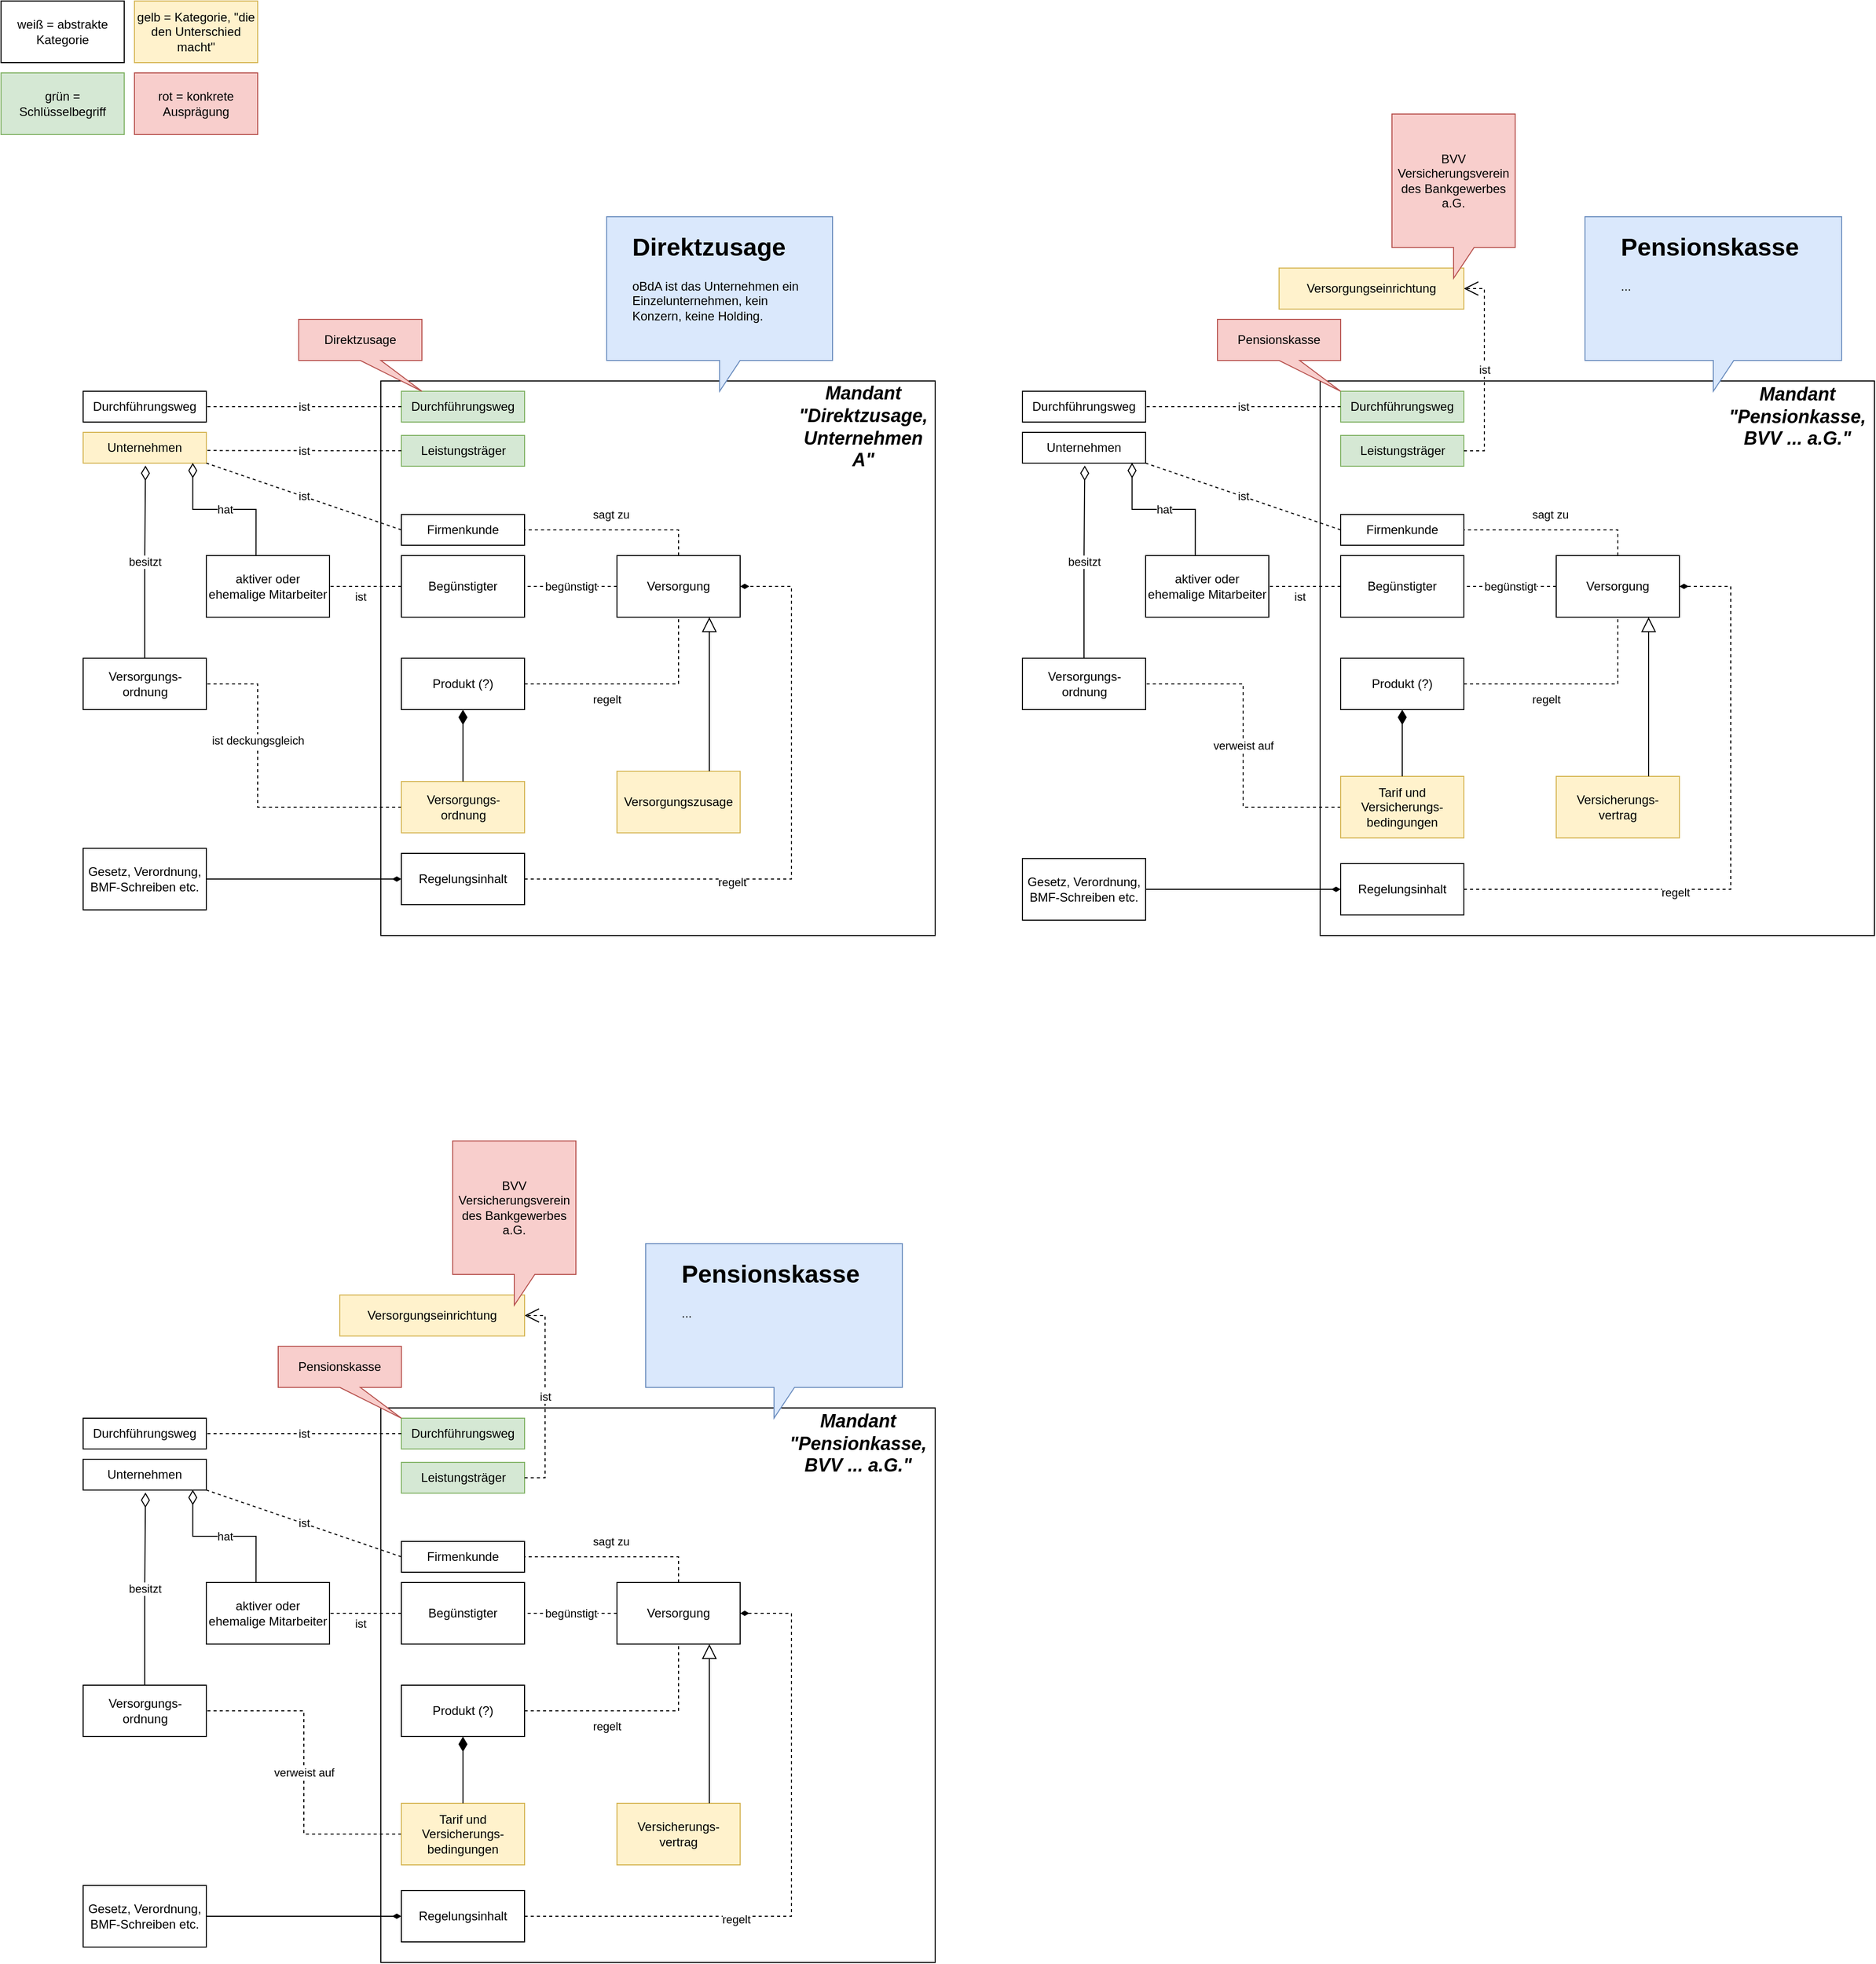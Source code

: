 <mxfile version="20.8.20" type="github">
  <diagram id="C-uBXY8Ged-GaZulML1R" name="Seite-1">
    <mxGraphModel dx="2074" dy="1116" grid="1" gridSize="10" guides="1" tooltips="1" connect="1" arrows="1" fold="1" page="1" pageScale="1" pageWidth="1920" pageHeight="1200" math="0" shadow="0">
      <root>
        <mxCell id="0" />
        <mxCell id="1" parent="0" />
        <mxCell id="RzIyw1bG6GVlp3xsneUb-1" value="" style="whiteSpace=wrap;html=1;aspect=fixed;" parent="1" vertex="1">
          <mxGeometry x="400" y="390" width="540" height="540" as="geometry" />
        </mxCell>
        <mxCell id="RzIyw1bG6GVlp3xsneUb-3" value="&lt;div&gt;Unternehmen&lt;/div&gt;" style="rounded=0;whiteSpace=wrap;html=1;fillColor=#fff2cc;strokeColor=#d6b656;" parent="1" vertex="1">
          <mxGeometry x="110" y="440" width="120" height="30" as="geometry" />
        </mxCell>
        <mxCell id="RzIyw1bG6GVlp3xsneUb-6" value="Durchführungsweg" style="rounded=0;whiteSpace=wrap;html=1;" parent="1" vertex="1">
          <mxGeometry x="110" y="400" width="120" height="30" as="geometry" />
        </mxCell>
        <mxCell id="RzIyw1bG6GVlp3xsneUb-7" value="Leistungsträger" style="html=1;fillColor=#d5e8d4;strokeColor=#82b366;" parent="1" vertex="1">
          <mxGeometry x="420" y="443" width="120" height="30" as="geometry" />
        </mxCell>
        <mxCell id="RzIyw1bG6GVlp3xsneUb-9" value="Durchführungsweg" style="rounded=0;whiteSpace=wrap;html=1;fillColor=#d5e8d4;strokeColor=#82b366;" parent="1" vertex="1">
          <mxGeometry x="420" y="400" width="120" height="30" as="geometry" />
        </mxCell>
        <mxCell id="RzIyw1bG6GVlp3xsneUb-11" value="ist" style="endArrow=none;endSize=12;dashed=1;html=1;rounded=0;entryX=0.992;entryY=0.589;entryDx=0;entryDy=0;entryPerimeter=0;startSize=12;endFill=0;" parent="1" source="RzIyw1bG6GVlp3xsneUb-7" target="RzIyw1bG6GVlp3xsneUb-3" edge="1">
          <mxGeometry width="160" relative="1" as="geometry">
            <mxPoint x="410" y="600" as="sourcePoint" />
            <mxPoint x="570" y="600" as="targetPoint" />
          </mxGeometry>
        </mxCell>
        <mxCell id="RzIyw1bG6GVlp3xsneUb-12" value="ist" style="endArrow=none;endSize=12;dashed=1;html=1;rounded=0;entryX=1;entryY=0.5;entryDx=0;entryDy=0;exitX=0;exitY=0.5;exitDx=0;exitDy=0;endFill=0;" parent="1" source="RzIyw1bG6GVlp3xsneUb-9" target="RzIyw1bG6GVlp3xsneUb-6" edge="1">
          <mxGeometry width="160" relative="1" as="geometry">
            <mxPoint x="410" y="600" as="sourcePoint" />
            <mxPoint x="570" y="600" as="targetPoint" />
          </mxGeometry>
        </mxCell>
        <mxCell id="RzIyw1bG6GVlp3xsneUb-13" value="&lt;div&gt;Versorgungs-&lt;/div&gt;&lt;div&gt;ordnung&lt;/div&gt;" style="html=1;" parent="1" vertex="1">
          <mxGeometry x="110" y="660" width="120" height="50" as="geometry" />
        </mxCell>
        <mxCell id="RzIyw1bG6GVlp3xsneUb-17" value="besitzt" style="endArrow=diamondThin;html=1;endSize=12;startArrow=none;startSize=12;startFill=0;edgeStyle=orthogonalEdgeStyle;rounded=0;exitX=0.5;exitY=0;exitDx=0;exitDy=0;entryX=0.506;entryY=1.078;entryDx=0;entryDy=0;entryPerimeter=0;endFill=0;" parent="1" source="RzIyw1bG6GVlp3xsneUb-13" target="RzIyw1bG6GVlp3xsneUb-3" edge="1">
          <mxGeometry relative="1" as="geometry">
            <mxPoint x="200" y="540" as="sourcePoint" />
            <mxPoint x="360" y="540" as="targetPoint" />
          </mxGeometry>
        </mxCell>
        <mxCell id="RzIyw1bG6GVlp3xsneUb-20" value="Produkt (?)" style="rounded=0;whiteSpace=wrap;html=1;" parent="1" vertex="1">
          <mxGeometry x="420" y="660" width="120" height="50" as="geometry" />
        </mxCell>
        <mxCell id="RzIyw1bG6GVlp3xsneUb-21" value="Firmenkunde" style="rounded=0;whiteSpace=wrap;html=1;" parent="1" vertex="1">
          <mxGeometry x="420" y="520" width="120" height="30" as="geometry" />
        </mxCell>
        <mxCell id="RzIyw1bG6GVlp3xsneUb-22" value="Begünstigter" style="rounded=0;whiteSpace=wrap;html=1;" parent="1" vertex="1">
          <mxGeometry x="420" y="560" width="120" height="60" as="geometry" />
        </mxCell>
        <mxCell id="RzIyw1bG6GVlp3xsneUb-23" value="aktiver oder ehemalige Mitarbeiter" style="rounded=0;whiteSpace=wrap;html=1;" parent="1" vertex="1">
          <mxGeometry x="230" y="560" width="120" height="60" as="geometry" />
        </mxCell>
        <mxCell id="RzIyw1bG6GVlp3xsneUb-29" value="ist deckungsgleich" style="endArrow=none;endSize=12;dashed=1;html=1;rounded=0;entryX=1;entryY=0.5;entryDx=0;entryDy=0;exitX=0;exitY=0.5;exitDx=0;exitDy=0;edgeStyle=orthogonalEdgeStyle;endFill=0;" parent="1" source="DSj7y4Nlpi_zsEJx6jQW-32" edge="1">
          <mxGeometry x="0.323" width="160" relative="1" as="geometry">
            <mxPoint x="420" y="685" as="sourcePoint" />
            <mxPoint x="230" y="685" as="targetPoint" />
            <Array as="points">
              <mxPoint x="280" y="805" />
              <mxPoint x="280" y="685" />
            </Array>
            <mxPoint as="offset" />
          </mxGeometry>
        </mxCell>
        <mxCell id="RzIyw1bG6GVlp3xsneUb-31" value="hat" style="endArrow=diamondThin;html=1;endSize=12;startArrow=none;startSize=14;startFill=0;edgeStyle=orthogonalEdgeStyle;rounded=0;exitX=0.403;exitY=0.003;exitDx=0;exitDy=0;exitPerimeter=0;entryX=0.89;entryY=0.993;entryDx=0;entryDy=0;entryPerimeter=0;endFill=0;" parent="1" source="RzIyw1bG6GVlp3xsneUb-23" target="RzIyw1bG6GVlp3xsneUb-3" edge="1">
          <mxGeometry relative="1" as="geometry">
            <mxPoint x="460" y="520" as="sourcePoint" />
            <mxPoint x="620" y="520" as="targetPoint" />
          </mxGeometry>
        </mxCell>
        <mxCell id="RzIyw1bG6GVlp3xsneUb-34" value="ist" style="endArrow=none;endSize=12;dashed=1;html=1;rounded=0;entryX=1;entryY=0.5;entryDx=0;entryDy=0;exitX=0;exitY=0.5;exitDx=0;exitDy=0;endFill=0;" parent="1" source="RzIyw1bG6GVlp3xsneUb-22" target="RzIyw1bG6GVlp3xsneUb-23" edge="1">
          <mxGeometry x="0.143" y="10" width="160" relative="1" as="geometry">
            <mxPoint x="460" y="520" as="sourcePoint" />
            <mxPoint x="620" y="520" as="targetPoint" />
            <mxPoint as="offset" />
          </mxGeometry>
        </mxCell>
        <mxCell id="RzIyw1bG6GVlp3xsneUb-35" value="&lt;div&gt;Versorgung&lt;/div&gt;" style="rounded=0;whiteSpace=wrap;html=1;" parent="1" vertex="1">
          <mxGeometry x="630" y="560" width="120" height="60" as="geometry" />
        </mxCell>
        <mxCell id="RzIyw1bG6GVlp3xsneUb-36" value="sagt zu" style="endArrow=none;endSize=12;dashed=1;html=1;rounded=0;exitX=0.5;exitY=0;exitDx=0;exitDy=0;entryX=1;entryY=0.5;entryDx=0;entryDy=0;endFill=0;" parent="1" source="RzIyw1bG6GVlp3xsneUb-35" target="RzIyw1bG6GVlp3xsneUb-21" edge="1">
          <mxGeometry x="0.04" y="-15" width="160" relative="1" as="geometry">
            <mxPoint x="500" y="510" as="sourcePoint" />
            <mxPoint x="660" y="510" as="targetPoint" />
            <Array as="points">
              <mxPoint x="690" y="535" />
            </Array>
            <mxPoint as="offset" />
          </mxGeometry>
        </mxCell>
        <mxCell id="RzIyw1bG6GVlp3xsneUb-37" value="begünstigt" style="endArrow=none;endSize=12;dashed=1;html=1;rounded=0;entryX=1;entryY=0.5;entryDx=0;entryDy=0;endFill=0;" parent="1" source="RzIyw1bG6GVlp3xsneUb-35" target="RzIyw1bG6GVlp3xsneUb-22" edge="1">
          <mxGeometry width="160" relative="1" as="geometry">
            <mxPoint x="460" y="520" as="sourcePoint" />
            <mxPoint x="620" y="520" as="targetPoint" />
          </mxGeometry>
        </mxCell>
        <mxCell id="RzIyw1bG6GVlp3xsneUb-38" value="ist" style="endArrow=none;endSize=12;dashed=1;html=1;rounded=0;exitX=0;exitY=0.5;exitDx=0;exitDy=0;entryX=1;entryY=1;entryDx=0;entryDy=0;endFill=0;" parent="1" source="RzIyw1bG6GVlp3xsneUb-21" target="RzIyw1bG6GVlp3xsneUb-3" edge="1">
          <mxGeometry width="160" relative="1" as="geometry">
            <mxPoint x="460" y="540" as="sourcePoint" />
            <mxPoint x="620" y="540" as="targetPoint" />
          </mxGeometry>
        </mxCell>
        <mxCell id="RzIyw1bG6GVlp3xsneUb-39" value="regelt" style="endArrow=none;endSize=12;dashed=1;html=1;rounded=0;exitX=1;exitY=0.5;exitDx=0;exitDy=0;entryX=0.5;entryY=1;entryDx=0;entryDy=0;endFill=0;" parent="1" source="RzIyw1bG6GVlp3xsneUb-20" target="RzIyw1bG6GVlp3xsneUb-35" edge="1">
          <mxGeometry x="-0.256" y="-15" width="160" relative="1" as="geometry">
            <mxPoint x="570" y="680" as="sourcePoint" />
            <mxPoint x="730" y="680" as="targetPoint" />
            <Array as="points">
              <mxPoint x="690" y="685" />
            </Array>
            <mxPoint as="offset" />
          </mxGeometry>
        </mxCell>
        <mxCell id="DSj7y4Nlpi_zsEJx6jQW-2" value="" style="whiteSpace=wrap;html=1;aspect=fixed;" parent="1" vertex="1">
          <mxGeometry x="1315" y="390" width="540" height="540" as="geometry" />
        </mxCell>
        <mxCell id="DSj7y4Nlpi_zsEJx6jQW-3" value="&lt;div&gt;Unternehmen&lt;/div&gt;" style="rounded=0;whiteSpace=wrap;html=1;" parent="1" vertex="1">
          <mxGeometry x="1025" y="440" width="120" height="30" as="geometry" />
        </mxCell>
        <mxCell id="DSj7y4Nlpi_zsEJx6jQW-4" value="Durchführungsweg" style="rounded=0;whiteSpace=wrap;html=1;" parent="1" vertex="1">
          <mxGeometry x="1025" y="400" width="120" height="30" as="geometry" />
        </mxCell>
        <mxCell id="DSj7y4Nlpi_zsEJx6jQW-5" value="Leistungsträger" style="html=1;fillColor=#d5e8d4;strokeColor=#82b366;" parent="1" vertex="1">
          <mxGeometry x="1335" y="443" width="120" height="30" as="geometry" />
        </mxCell>
        <mxCell id="DSj7y4Nlpi_zsEJx6jQW-6" value="Durchführungsweg" style="rounded=0;whiteSpace=wrap;html=1;fillColor=#d5e8d4;strokeColor=#82b366;" parent="1" vertex="1">
          <mxGeometry x="1335" y="400" width="120" height="30" as="geometry" />
        </mxCell>
        <mxCell id="DSj7y4Nlpi_zsEJx6jQW-7" value="ist" style="endArrow=open;endSize=12;dashed=1;html=1;rounded=0;entryX=1;entryY=0.5;entryDx=0;entryDy=0;exitX=1;exitY=0.5;exitDx=0;exitDy=0;edgeStyle=orthogonalEdgeStyle;" parent="1" source="DSj7y4Nlpi_zsEJx6jQW-5" target="DSj7y4Nlpi_zsEJx6jQW-27" edge="1">
          <mxGeometry width="160" relative="1" as="geometry">
            <mxPoint x="1325" y="600" as="sourcePoint" />
            <mxPoint x="1485" y="600" as="targetPoint" />
            <Array as="points">
              <mxPoint x="1475" y="458" />
              <mxPoint x="1475" y="300" />
            </Array>
          </mxGeometry>
        </mxCell>
        <mxCell id="DSj7y4Nlpi_zsEJx6jQW-8" value="ist" style="endArrow=none;endSize=12;dashed=1;html=1;rounded=0;entryX=1;entryY=0.5;entryDx=0;entryDy=0;exitX=0;exitY=0.5;exitDx=0;exitDy=0;endFill=0;" parent="1" source="DSj7y4Nlpi_zsEJx6jQW-6" target="DSj7y4Nlpi_zsEJx6jQW-4" edge="1">
          <mxGeometry width="160" relative="1" as="geometry">
            <mxPoint x="1325" y="600" as="sourcePoint" />
            <mxPoint x="1485" y="600" as="targetPoint" />
          </mxGeometry>
        </mxCell>
        <mxCell id="DSj7y4Nlpi_zsEJx6jQW-9" value="&lt;div&gt;Versorgungs-&lt;/div&gt;&lt;div&gt;ordnung&lt;/div&gt;" style="html=1;" parent="1" vertex="1">
          <mxGeometry x="1025" y="660" width="120" height="50" as="geometry" />
        </mxCell>
        <mxCell id="DSj7y4Nlpi_zsEJx6jQW-10" value="besitzt" style="endArrow=diamondThin;html=1;endSize=12;startArrow=none;startSize=12;startFill=0;edgeStyle=orthogonalEdgeStyle;rounded=0;exitX=0.5;exitY=0;exitDx=0;exitDy=0;entryX=0.506;entryY=1.078;entryDx=0;entryDy=0;entryPerimeter=0;endFill=0;" parent="1" source="DSj7y4Nlpi_zsEJx6jQW-9" target="DSj7y4Nlpi_zsEJx6jQW-3" edge="1">
          <mxGeometry relative="1" as="geometry">
            <mxPoint x="1115" y="540" as="sourcePoint" />
            <mxPoint x="1275" y="540" as="targetPoint" />
          </mxGeometry>
        </mxCell>
        <mxCell id="DSj7y4Nlpi_zsEJx6jQW-13" value="Produkt (?)" style="rounded=0;whiteSpace=wrap;html=1;" parent="1" vertex="1">
          <mxGeometry x="1335" y="660" width="120" height="50" as="geometry" />
        </mxCell>
        <mxCell id="DSj7y4Nlpi_zsEJx6jQW-14" value="Firmenkunde" style="rounded=0;whiteSpace=wrap;html=1;" parent="1" vertex="1">
          <mxGeometry x="1335" y="520" width="120" height="30" as="geometry" />
        </mxCell>
        <mxCell id="DSj7y4Nlpi_zsEJx6jQW-15" value="Begünstigter" style="rounded=0;whiteSpace=wrap;html=1;" parent="1" vertex="1">
          <mxGeometry x="1335" y="560" width="120" height="60" as="geometry" />
        </mxCell>
        <mxCell id="DSj7y4Nlpi_zsEJx6jQW-16" value="aktiver oder ehemalige Mitarbeiter" style="rounded=0;whiteSpace=wrap;html=1;" parent="1" vertex="1">
          <mxGeometry x="1145" y="560" width="120" height="60" as="geometry" />
        </mxCell>
        <mxCell id="DSj7y4Nlpi_zsEJx6jQW-17" value="verweist auf" style="endArrow=none;endSize=12;dashed=1;html=1;rounded=0;entryX=1;entryY=0.5;entryDx=0;entryDy=0;exitX=0;exitY=0.5;exitDx=0;exitDy=0;edgeStyle=orthogonalEdgeStyle;endFill=0;startArrow=none;startFill=0;" parent="1" source="DSj7y4Nlpi_zsEJx6jQW-31" target="DSj7y4Nlpi_zsEJx6jQW-9" edge="1">
          <mxGeometry width="160" relative="1" as="geometry">
            <mxPoint x="1375" y="520" as="sourcePoint" />
            <mxPoint x="1535" y="520" as="targetPoint" />
          </mxGeometry>
        </mxCell>
        <mxCell id="DSj7y4Nlpi_zsEJx6jQW-18" value="hat" style="endArrow=diamondThin;html=1;endSize=12;startArrow=none;startSize=12;startFill=0;edgeStyle=orthogonalEdgeStyle;rounded=0;exitX=0.403;exitY=0.003;exitDx=0;exitDy=0;exitPerimeter=0;entryX=0.89;entryY=0.993;entryDx=0;entryDy=0;entryPerimeter=0;endFill=0;" parent="1" source="DSj7y4Nlpi_zsEJx6jQW-16" target="DSj7y4Nlpi_zsEJx6jQW-3" edge="1">
          <mxGeometry relative="1" as="geometry">
            <mxPoint x="1375" y="520" as="sourcePoint" />
            <mxPoint x="1535" y="520" as="targetPoint" />
          </mxGeometry>
        </mxCell>
        <mxCell id="DSj7y4Nlpi_zsEJx6jQW-21" value="ist" style="endArrow=none;endSize=12;dashed=1;html=1;rounded=0;entryX=1;entryY=0.5;entryDx=0;entryDy=0;exitX=0;exitY=0.5;exitDx=0;exitDy=0;startArrow=none;startFill=0;endFill=0;" parent="1" source="DSj7y4Nlpi_zsEJx6jQW-15" target="DSj7y4Nlpi_zsEJx6jQW-16" edge="1">
          <mxGeometry x="0.143" y="10" width="160" relative="1" as="geometry">
            <mxPoint x="1375" y="520" as="sourcePoint" />
            <mxPoint x="1535" y="520" as="targetPoint" />
            <mxPoint as="offset" />
          </mxGeometry>
        </mxCell>
        <mxCell id="DSj7y4Nlpi_zsEJx6jQW-22" value="&lt;div&gt;Versorgung&lt;/div&gt;" style="rounded=0;whiteSpace=wrap;html=1;" parent="1" vertex="1">
          <mxGeometry x="1545" y="560" width="120" height="60" as="geometry" />
        </mxCell>
        <mxCell id="DSj7y4Nlpi_zsEJx6jQW-23" value="sagt zu" style="endArrow=none;endSize=12;dashed=1;html=1;rounded=0;exitX=0.5;exitY=0;exitDx=0;exitDy=0;entryX=1;entryY=0.5;entryDx=0;entryDy=0;endFill=0;" parent="1" source="DSj7y4Nlpi_zsEJx6jQW-22" target="DSj7y4Nlpi_zsEJx6jQW-14" edge="1">
          <mxGeometry x="0.04" y="-15" width="160" relative="1" as="geometry">
            <mxPoint x="1415" y="510" as="sourcePoint" />
            <mxPoint x="1575" y="510" as="targetPoint" />
            <Array as="points">
              <mxPoint x="1605" y="535" />
            </Array>
            <mxPoint as="offset" />
          </mxGeometry>
        </mxCell>
        <mxCell id="DSj7y4Nlpi_zsEJx6jQW-24" value="begünstigt" style="endArrow=none;endSize=12;dashed=1;html=1;rounded=0;entryX=1;entryY=0.5;entryDx=0;entryDy=0;endFill=0;" parent="1" source="DSj7y4Nlpi_zsEJx6jQW-22" target="DSj7y4Nlpi_zsEJx6jQW-15" edge="1">
          <mxGeometry width="160" relative="1" as="geometry">
            <mxPoint x="1375" y="520" as="sourcePoint" />
            <mxPoint x="1535" y="520" as="targetPoint" />
          </mxGeometry>
        </mxCell>
        <mxCell id="DSj7y4Nlpi_zsEJx6jQW-25" value="ist" style="endArrow=none;endSize=12;dashed=1;html=1;rounded=0;exitX=0;exitY=0.5;exitDx=0;exitDy=0;entryX=1;entryY=1;entryDx=0;entryDy=0;endFill=0;" parent="1" source="DSj7y4Nlpi_zsEJx6jQW-14" target="DSj7y4Nlpi_zsEJx6jQW-3" edge="1">
          <mxGeometry width="160" relative="1" as="geometry">
            <mxPoint x="1375" y="540" as="sourcePoint" />
            <mxPoint x="1535" y="540" as="targetPoint" />
          </mxGeometry>
        </mxCell>
        <mxCell id="DSj7y4Nlpi_zsEJx6jQW-26" value="regelt" style="endArrow=none;endSize=12;dashed=1;html=1;rounded=0;exitX=1;exitY=0.5;exitDx=0;exitDy=0;entryX=0.5;entryY=1;entryDx=0;entryDy=0;endFill=0;" parent="1" source="DSj7y4Nlpi_zsEJx6jQW-13" target="DSj7y4Nlpi_zsEJx6jQW-22" edge="1">
          <mxGeometry x="-0.256" y="-15" width="160" relative="1" as="geometry">
            <mxPoint x="1485" y="680" as="sourcePoint" />
            <mxPoint x="1645" y="680" as="targetPoint" />
            <Array as="points">
              <mxPoint x="1605" y="685" />
            </Array>
            <mxPoint as="offset" />
          </mxGeometry>
        </mxCell>
        <mxCell id="DSj7y4Nlpi_zsEJx6jQW-27" value="Versorgungseinrichtung" style="rounded=0;whiteSpace=wrap;html=1;fillColor=#fff2cc;strokeColor=#d6b656;" parent="1" vertex="1">
          <mxGeometry x="1275" y="280" width="180" height="40" as="geometry" />
        </mxCell>
        <mxCell id="DSj7y4Nlpi_zsEJx6jQW-28" value="" style="shape=callout;whiteSpace=wrap;html=1;perimeter=calloutPerimeter;fillColor=#dae8fc;strokeColor=#6c8ebf;" parent="1" vertex="1">
          <mxGeometry x="620" y="230" width="220" height="170" as="geometry" />
        </mxCell>
        <mxCell id="RzIyw1bG6GVlp3xsneUb-26" value="&lt;h1&gt;Direktzusage&lt;br&gt;&lt;/h1&gt;&lt;p&gt;oBdA ist das Unternehmen ein Einzelunternehmen, kein Konzern, keine Holding.&lt;br&gt;&lt;/p&gt;" style="text;html=1;strokeColor=none;fillColor=none;spacing=5;spacingTop=-20;whiteSpace=wrap;overflow=hidden;rounded=0;" parent="1" vertex="1">
          <mxGeometry x="640" y="240" width="190" height="120" as="geometry" />
        </mxCell>
        <mxCell id="DSj7y4Nlpi_zsEJx6jQW-29" value="" style="shape=callout;whiteSpace=wrap;html=1;perimeter=calloutPerimeter;fillColor=#dae8fc;strokeColor=#6c8ebf;" parent="1" vertex="1">
          <mxGeometry x="1573" y="230" width="250" height="170" as="geometry" />
        </mxCell>
        <mxCell id="DSj7y4Nlpi_zsEJx6jQW-30" value="&lt;h1&gt;Pensionskasse&lt;br&gt;&lt;/h1&gt;&lt;p&gt;...&lt;br&gt;&lt;/p&gt;" style="text;html=1;strokeColor=none;fillColor=none;spacing=5;spacingTop=-20;whiteSpace=wrap;overflow=hidden;rounded=0;" parent="1" vertex="1">
          <mxGeometry x="1603" y="240" width="190" height="120" as="geometry" />
        </mxCell>
        <mxCell id="DSj7y4Nlpi_zsEJx6jQW-31" value="Tarif und Versicherungs-bedingungen" style="rounded=0;whiteSpace=wrap;html=1;fillColor=#fff2cc;strokeColor=#d6b656;" parent="1" vertex="1">
          <mxGeometry x="1335" y="775" width="120" height="60" as="geometry" />
        </mxCell>
        <mxCell id="DSj7y4Nlpi_zsEJx6jQW-32" value="&lt;div&gt;Versorgungs-&lt;/div&gt;&lt;div&gt;ordnung&lt;/div&gt;" style="html=1;fillColor=#fff2cc;strokeColor=#d6b656;" parent="1" vertex="1">
          <mxGeometry x="420" y="780" width="120" height="50" as="geometry" />
        </mxCell>
        <mxCell id="DSj7y4Nlpi_zsEJx6jQW-33" value="" style="endArrow=none;endFill=0;endSize=12;html=1;rounded=0;entryX=0.5;entryY=0;entryDx=0;entryDy=0;exitX=0.5;exitY=1;exitDx=0;exitDy=0;startArrow=diamondThin;startFill=1;startSize=12;" parent="1" source="DSj7y4Nlpi_zsEJx6jQW-13" target="DSj7y4Nlpi_zsEJx6jQW-31" edge="1">
          <mxGeometry width="160" relative="1" as="geometry">
            <mxPoint x="1155" y="870" as="sourcePoint" />
            <mxPoint x="1065" y="630" as="targetPoint" />
          </mxGeometry>
        </mxCell>
        <mxCell id="DSj7y4Nlpi_zsEJx6jQW-34" value="" style="endArrow=none;endFill=0;endSize=12;html=1;rounded=0;exitX=0.5;exitY=1;exitDx=0;exitDy=0;entryX=0.5;entryY=0;entryDx=0;entryDy=0;startArrow=diamondThin;startFill=1;strokeWidth=1;targetPerimeterSpacing=0;startSize=12;" parent="1" source="RzIyw1bG6GVlp3xsneUb-20" target="DSj7y4Nlpi_zsEJx6jQW-32" edge="1">
          <mxGeometry width="160" relative="1" as="geometry">
            <mxPoint x="720" y="970" as="sourcePoint" />
            <mxPoint x="940" y="630" as="targetPoint" />
            <Array as="points" />
          </mxGeometry>
        </mxCell>
        <mxCell id="DSj7y4Nlpi_zsEJx6jQW-35" value="Versorgungszusage" style="rounded=0;whiteSpace=wrap;html=1;fillColor=#fff2cc;strokeColor=#d6b656;" parent="1" vertex="1">
          <mxGeometry x="630" y="770" width="120" height="60" as="geometry" />
        </mxCell>
        <mxCell id="DSj7y4Nlpi_zsEJx6jQW-37" value="Versicherungs- vertrag" style="rounded=0;whiteSpace=wrap;html=1;fillColor=#fff2cc;strokeColor=#d6b656;" parent="1" vertex="1">
          <mxGeometry x="1545" y="775" width="120" height="60" as="geometry" />
        </mxCell>
        <mxCell id="DSj7y4Nlpi_zsEJx6jQW-39" value="" style="endArrow=block;endSize=12;endFill=0;html=1;rounded=0;exitX=0.75;exitY=0;exitDx=0;exitDy=0;entryX=0.75;entryY=1;entryDx=0;entryDy=0;" parent="1" source="DSj7y4Nlpi_zsEJx6jQW-35" target="RzIyw1bG6GVlp3xsneUb-35" edge="1">
          <mxGeometry width="160" relative="1" as="geometry">
            <mxPoint x="780" y="630" as="sourcePoint" />
            <mxPoint x="940" y="630" as="targetPoint" />
          </mxGeometry>
        </mxCell>
        <mxCell id="DSj7y4Nlpi_zsEJx6jQW-40" value="" style="endArrow=block;endSize=12;endFill=0;html=1;rounded=0;entryX=0.75;entryY=1;entryDx=0;entryDy=0;exitX=0.75;exitY=0;exitDx=0;exitDy=0;" parent="1" source="DSj7y4Nlpi_zsEJx6jQW-37" target="DSj7y4Nlpi_zsEJx6jQW-22" edge="1">
          <mxGeometry width="160" relative="1" as="geometry">
            <mxPoint x="1645" y="790" as="sourcePoint" />
            <mxPoint x="1645" y="640" as="targetPoint" />
          </mxGeometry>
        </mxCell>
        <mxCell id="DSj7y4Nlpi_zsEJx6jQW-42" value="&lt;i&gt;&lt;b&gt;&lt;font style=&quot;font-size: 13px;&quot;&gt;&lt;font style=&quot;font-size: 14px;&quot;&gt;&lt;font style=&quot;font-size: 15px;&quot;&gt;&lt;font style=&quot;font-size: 16px;&quot;&gt;&lt;font style=&quot;font-size: 17px;&quot;&gt;&lt;font style=&quot;font-size: 18px;&quot;&gt;Mandant &quot;Direktzusage, Unternehmen A&quot;&lt;/font&gt;&lt;/font&gt;&lt;/font&gt;&lt;/font&gt;&lt;/font&gt;&lt;/font&gt;&lt;/b&gt;&lt;/i&gt;" style="text;html=1;strokeColor=none;fillColor=none;align=center;verticalAlign=middle;whiteSpace=wrap;rounded=0;" parent="1" vertex="1">
          <mxGeometry x="840" y="420" width="60" height="30" as="geometry" />
        </mxCell>
        <mxCell id="DSj7y4Nlpi_zsEJx6jQW-43" value="&lt;i&gt;&lt;b&gt;&lt;font style=&quot;font-size: 13px;&quot;&gt;&lt;font style=&quot;font-size: 14px;&quot;&gt;&lt;font style=&quot;font-size: 15px;&quot;&gt;&lt;font style=&quot;font-size: 16px;&quot;&gt;&lt;font style=&quot;font-size: 17px;&quot;&gt;&lt;font style=&quot;font-size: 18px;&quot;&gt;Mandant &quot;Pensionkasse, BVV ... a.G.&quot;&lt;/font&gt;&lt;/font&gt;&lt;/font&gt;&lt;/font&gt;&lt;/font&gt;&lt;/font&gt;&lt;/b&gt;&lt;/i&gt;" style="text;html=1;strokeColor=none;fillColor=none;align=center;verticalAlign=middle;whiteSpace=wrap;rounded=0;" parent="1" vertex="1">
          <mxGeometry x="1750" y="410" width="60" height="30" as="geometry" />
        </mxCell>
        <mxCell id="mk7OWnhSMNmAOKg4Scf2-1" value="BVV Versicherungsverein des Bankgewerbes a.G." style="shape=callout;whiteSpace=wrap;html=1;perimeter=calloutPerimeter;fillColor=#f8cecc;strokeColor=#b85450;" vertex="1" parent="1">
          <mxGeometry x="1385" y="130" width="120" height="160" as="geometry" />
        </mxCell>
        <mxCell id="mk7OWnhSMNmAOKg4Scf2-5" style="edgeStyle=orthogonalEdgeStyle;rounded=0;orthogonalLoop=1;jettySize=auto;html=1;startArrow=none;startFill=0;endArrow=diamondThin;endFill=1;dashed=1;" edge="1" parent="1" source="mk7OWnhSMNmAOKg4Scf2-2" target="RzIyw1bG6GVlp3xsneUb-35">
          <mxGeometry relative="1" as="geometry">
            <Array as="points">
              <mxPoint x="800" y="875" />
              <mxPoint x="800" y="590" />
            </Array>
          </mxGeometry>
        </mxCell>
        <mxCell id="mk7OWnhSMNmAOKg4Scf2-6" value="regelt" style="edgeLabel;html=1;align=center;verticalAlign=middle;resizable=0;points=[];" vertex="1" connectable="0" parent="mk7OWnhSMNmAOKg4Scf2-5">
          <mxGeometry x="-0.321" y="-3" relative="1" as="geometry">
            <mxPoint as="offset" />
          </mxGeometry>
        </mxCell>
        <mxCell id="mk7OWnhSMNmAOKg4Scf2-2" value="Regelungsinhalt" style="rounded=0;whiteSpace=wrap;html=1;" vertex="1" parent="1">
          <mxGeometry x="420" y="850" width="120" height="50" as="geometry" />
        </mxCell>
        <mxCell id="mk7OWnhSMNmAOKg4Scf2-3" value="Gesetz, Verordnung, BMF-Schreiben etc." style="rounded=0;whiteSpace=wrap;html=1;" vertex="1" parent="1">
          <mxGeometry x="110" y="845" width="120" height="60" as="geometry" />
        </mxCell>
        <mxCell id="mk7OWnhSMNmAOKg4Scf2-4" value="" style="endArrow=diamondThin;html=1;rounded=0;exitX=1;exitY=0.5;exitDx=0;exitDy=0;entryX=0;entryY=0.5;entryDx=0;entryDy=0;startArrow=none;startFill=0;endFill=1;" edge="1" parent="1" source="mk7OWnhSMNmAOKg4Scf2-3" target="mk7OWnhSMNmAOKg4Scf2-2">
          <mxGeometry width="50" height="50" relative="1" as="geometry">
            <mxPoint x="290" y="980" as="sourcePoint" />
            <mxPoint x="340" y="930" as="targetPoint" />
          </mxGeometry>
        </mxCell>
        <mxCell id="mk7OWnhSMNmAOKg4Scf2-8" value="Pensionskasse" style="shape=callout;whiteSpace=wrap;html=1;perimeter=calloutPerimeter;position2=1;fillColor=#f8cecc;strokeColor=#b85450;" vertex="1" parent="1">
          <mxGeometry x="1215" y="330" width="120" height="70" as="geometry" />
        </mxCell>
        <mxCell id="mk7OWnhSMNmAOKg4Scf2-9" value="Direktzusage" style="shape=callout;whiteSpace=wrap;html=1;perimeter=calloutPerimeter;position2=1;fillColor=#f8cecc;strokeColor=#b85450;" vertex="1" parent="1">
          <mxGeometry x="320" y="330" width="120" height="70" as="geometry" />
        </mxCell>
        <mxCell id="mk7OWnhSMNmAOKg4Scf2-10" value="Gesetz, Verordnung, BMF-Schreiben etc." style="rounded=0;whiteSpace=wrap;html=1;" vertex="1" parent="1">
          <mxGeometry x="1025" y="855" width="120" height="60" as="geometry" />
        </mxCell>
        <mxCell id="mk7OWnhSMNmAOKg4Scf2-11" value="Regelungsinhalt" style="rounded=0;whiteSpace=wrap;html=1;" vertex="1" parent="1">
          <mxGeometry x="1335" y="860" width="120" height="50" as="geometry" />
        </mxCell>
        <mxCell id="mk7OWnhSMNmAOKg4Scf2-12" value="" style="endArrow=diamondThin;html=1;rounded=0;exitX=1;exitY=0.5;exitDx=0;exitDy=0;entryX=0;entryY=0.5;entryDx=0;entryDy=0;startArrow=none;startFill=0;endFill=1;" edge="1" source="mk7OWnhSMNmAOKg4Scf2-10" target="mk7OWnhSMNmAOKg4Scf2-11" parent="1">
          <mxGeometry width="50" height="50" relative="1" as="geometry">
            <mxPoint x="1205" y="990" as="sourcePoint" />
            <mxPoint x="1255" y="940" as="targetPoint" />
          </mxGeometry>
        </mxCell>
        <mxCell id="mk7OWnhSMNmAOKg4Scf2-13" style="edgeStyle=orthogonalEdgeStyle;rounded=0;orthogonalLoop=1;jettySize=auto;html=1;startArrow=none;startFill=0;endArrow=diamondThin;endFill=1;dashed=1;entryX=1;entryY=0.5;entryDx=0;entryDy=0;" edge="1" source="mk7OWnhSMNmAOKg4Scf2-11" parent="1" target="DSj7y4Nlpi_zsEJx6jQW-22">
          <mxGeometry relative="1" as="geometry">
            <mxPoint x="1660" y="600" as="targetPoint" />
            <Array as="points">
              <mxPoint x="1715" y="885" />
              <mxPoint x="1715" y="590" />
            </Array>
          </mxGeometry>
        </mxCell>
        <mxCell id="mk7OWnhSMNmAOKg4Scf2-14" value="regelt" style="edgeLabel;html=1;align=center;verticalAlign=middle;resizable=0;points=[];" vertex="1" connectable="0" parent="mk7OWnhSMNmAOKg4Scf2-13">
          <mxGeometry x="-0.321" y="-3" relative="1" as="geometry">
            <mxPoint as="offset" />
          </mxGeometry>
        </mxCell>
        <mxCell id="mk7OWnhSMNmAOKg4Scf2-15" style="edgeStyle=orthogonalEdgeStyle;rounded=0;orthogonalLoop=1;jettySize=auto;html=1;exitX=0.5;exitY=1;exitDx=0;exitDy=0;dashed=1;startArrow=none;startFill=0;endArrow=diamondThin;endFill=1;" edge="1" parent="1" source="DSj7y4Nlpi_zsEJx6jQW-42" target="DSj7y4Nlpi_zsEJx6jQW-42">
          <mxGeometry relative="1" as="geometry" />
        </mxCell>
        <mxCell id="mk7OWnhSMNmAOKg4Scf2-17" value="weiß = abstrakte Kategorie" style="rounded=0;whiteSpace=wrap;html=1;" vertex="1" parent="1">
          <mxGeometry x="30" y="20" width="120" height="60" as="geometry" />
        </mxCell>
        <mxCell id="mk7OWnhSMNmAOKg4Scf2-18" value="grün = Schlüsselbegriff" style="rounded=0;whiteSpace=wrap;html=1;fillColor=#d5e8d4;strokeColor=#82b366;" vertex="1" parent="1">
          <mxGeometry x="30" y="90" width="120" height="60" as="geometry" />
        </mxCell>
        <mxCell id="mk7OWnhSMNmAOKg4Scf2-19" value="gelb = Kategorie, &quot;die den Unterschied macht&quot;" style="rounded=0;whiteSpace=wrap;html=1;fillColor=#fff2cc;strokeColor=#d6b656;" vertex="1" parent="1">
          <mxGeometry x="160" y="20" width="120" height="60" as="geometry" />
        </mxCell>
        <mxCell id="mk7OWnhSMNmAOKg4Scf2-20" value="rot = konkrete Ausprägung" style="rounded=0;whiteSpace=wrap;html=1;fillColor=#f8cecc;strokeColor=#b85450;" vertex="1" parent="1">
          <mxGeometry x="160" y="90" width="120" height="60" as="geometry" />
        </mxCell>
        <mxCell id="mk7OWnhSMNmAOKg4Scf2-21" value="" style="whiteSpace=wrap;html=1;aspect=fixed;" vertex="1" parent="1">
          <mxGeometry x="400" y="1390" width="540" height="540" as="geometry" />
        </mxCell>
        <mxCell id="mk7OWnhSMNmAOKg4Scf2-22" value="&lt;div&gt;Unternehmen&lt;/div&gt;" style="rounded=0;whiteSpace=wrap;html=1;" vertex="1" parent="1">
          <mxGeometry x="110" y="1440" width="120" height="30" as="geometry" />
        </mxCell>
        <mxCell id="mk7OWnhSMNmAOKg4Scf2-23" value="Durchführungsweg" style="rounded=0;whiteSpace=wrap;html=1;" vertex="1" parent="1">
          <mxGeometry x="110" y="1400" width="120" height="30" as="geometry" />
        </mxCell>
        <mxCell id="mk7OWnhSMNmAOKg4Scf2-24" value="Leistungsträger" style="html=1;fillColor=#d5e8d4;strokeColor=#82b366;" vertex="1" parent="1">
          <mxGeometry x="420" y="1443" width="120" height="30" as="geometry" />
        </mxCell>
        <mxCell id="mk7OWnhSMNmAOKg4Scf2-25" value="Durchführungsweg" style="rounded=0;whiteSpace=wrap;html=1;fillColor=#d5e8d4;strokeColor=#82b366;" vertex="1" parent="1">
          <mxGeometry x="420" y="1400" width="120" height="30" as="geometry" />
        </mxCell>
        <mxCell id="mk7OWnhSMNmAOKg4Scf2-26" value="ist" style="endArrow=open;endSize=12;dashed=1;html=1;rounded=0;entryX=1;entryY=0.5;entryDx=0;entryDy=0;exitX=1;exitY=0.5;exitDx=0;exitDy=0;edgeStyle=orthogonalEdgeStyle;" edge="1" source="mk7OWnhSMNmAOKg4Scf2-24" target="mk7OWnhSMNmAOKg4Scf2-42" parent="1">
          <mxGeometry width="160" relative="1" as="geometry">
            <mxPoint x="410" y="1600" as="sourcePoint" />
            <mxPoint x="570" y="1600" as="targetPoint" />
            <Array as="points">
              <mxPoint x="560" y="1458" />
              <mxPoint x="560" y="1300" />
            </Array>
          </mxGeometry>
        </mxCell>
        <mxCell id="mk7OWnhSMNmAOKg4Scf2-27" value="ist" style="endArrow=none;endSize=12;dashed=1;html=1;rounded=0;entryX=1;entryY=0.5;entryDx=0;entryDy=0;exitX=0;exitY=0.5;exitDx=0;exitDy=0;endFill=0;" edge="1" source="mk7OWnhSMNmAOKg4Scf2-25" target="mk7OWnhSMNmAOKg4Scf2-23" parent="1">
          <mxGeometry width="160" relative="1" as="geometry">
            <mxPoint x="410" y="1600" as="sourcePoint" />
            <mxPoint x="570" y="1600" as="targetPoint" />
          </mxGeometry>
        </mxCell>
        <mxCell id="mk7OWnhSMNmAOKg4Scf2-28" value="&lt;div&gt;Versorgungs-&lt;/div&gt;&lt;div&gt;ordnung&lt;/div&gt;" style="html=1;" vertex="1" parent="1">
          <mxGeometry x="110" y="1660" width="120" height="50" as="geometry" />
        </mxCell>
        <mxCell id="mk7OWnhSMNmAOKg4Scf2-29" value="besitzt" style="endArrow=diamondThin;html=1;endSize=12;startArrow=none;startSize=12;startFill=0;edgeStyle=orthogonalEdgeStyle;rounded=0;exitX=0.5;exitY=0;exitDx=0;exitDy=0;entryX=0.506;entryY=1.078;entryDx=0;entryDy=0;entryPerimeter=0;endFill=0;" edge="1" source="mk7OWnhSMNmAOKg4Scf2-28" target="mk7OWnhSMNmAOKg4Scf2-22" parent="1">
          <mxGeometry relative="1" as="geometry">
            <mxPoint x="200" y="1540" as="sourcePoint" />
            <mxPoint x="360" y="1540" as="targetPoint" />
          </mxGeometry>
        </mxCell>
        <mxCell id="mk7OWnhSMNmAOKg4Scf2-30" value="Produkt (?)" style="rounded=0;whiteSpace=wrap;html=1;" vertex="1" parent="1">
          <mxGeometry x="420" y="1660" width="120" height="50" as="geometry" />
        </mxCell>
        <mxCell id="mk7OWnhSMNmAOKg4Scf2-31" value="Firmenkunde" style="rounded=0;whiteSpace=wrap;html=1;" vertex="1" parent="1">
          <mxGeometry x="420" y="1520" width="120" height="30" as="geometry" />
        </mxCell>
        <mxCell id="mk7OWnhSMNmAOKg4Scf2-32" value="Begünstigter" style="rounded=0;whiteSpace=wrap;html=1;" vertex="1" parent="1">
          <mxGeometry x="420" y="1560" width="120" height="60" as="geometry" />
        </mxCell>
        <mxCell id="mk7OWnhSMNmAOKg4Scf2-33" value="aktiver oder ehemalige Mitarbeiter" style="rounded=0;whiteSpace=wrap;html=1;" vertex="1" parent="1">
          <mxGeometry x="230" y="1560" width="120" height="60" as="geometry" />
        </mxCell>
        <mxCell id="mk7OWnhSMNmAOKg4Scf2-34" value="verweist auf" style="endArrow=none;endSize=12;dashed=1;html=1;rounded=0;entryX=1;entryY=0.5;entryDx=0;entryDy=0;exitX=0;exitY=0.5;exitDx=0;exitDy=0;edgeStyle=orthogonalEdgeStyle;endFill=0;startArrow=none;startFill=0;" edge="1" source="mk7OWnhSMNmAOKg4Scf2-45" target="mk7OWnhSMNmAOKg4Scf2-28" parent="1">
          <mxGeometry width="160" relative="1" as="geometry">
            <mxPoint x="460" y="1520" as="sourcePoint" />
            <mxPoint x="620" y="1520" as="targetPoint" />
          </mxGeometry>
        </mxCell>
        <mxCell id="mk7OWnhSMNmAOKg4Scf2-35" value="hat" style="endArrow=diamondThin;html=1;endSize=12;startArrow=none;startSize=12;startFill=0;edgeStyle=orthogonalEdgeStyle;rounded=0;exitX=0.403;exitY=0.003;exitDx=0;exitDy=0;exitPerimeter=0;entryX=0.89;entryY=0.993;entryDx=0;entryDy=0;entryPerimeter=0;endFill=0;" edge="1" source="mk7OWnhSMNmAOKg4Scf2-33" target="mk7OWnhSMNmAOKg4Scf2-22" parent="1">
          <mxGeometry relative="1" as="geometry">
            <mxPoint x="460" y="1520" as="sourcePoint" />
            <mxPoint x="620" y="1520" as="targetPoint" />
          </mxGeometry>
        </mxCell>
        <mxCell id="mk7OWnhSMNmAOKg4Scf2-36" value="ist" style="endArrow=none;endSize=12;dashed=1;html=1;rounded=0;entryX=1;entryY=0.5;entryDx=0;entryDy=0;exitX=0;exitY=0.5;exitDx=0;exitDy=0;startArrow=none;startFill=0;endFill=0;" edge="1" source="mk7OWnhSMNmAOKg4Scf2-32" target="mk7OWnhSMNmAOKg4Scf2-33" parent="1">
          <mxGeometry x="0.143" y="10" width="160" relative="1" as="geometry">
            <mxPoint x="460" y="1520" as="sourcePoint" />
            <mxPoint x="620" y="1520" as="targetPoint" />
            <mxPoint as="offset" />
          </mxGeometry>
        </mxCell>
        <mxCell id="mk7OWnhSMNmAOKg4Scf2-37" value="&lt;div&gt;Versorgung&lt;/div&gt;" style="rounded=0;whiteSpace=wrap;html=1;" vertex="1" parent="1">
          <mxGeometry x="630" y="1560" width="120" height="60" as="geometry" />
        </mxCell>
        <mxCell id="mk7OWnhSMNmAOKg4Scf2-38" value="sagt zu" style="endArrow=none;endSize=12;dashed=1;html=1;rounded=0;exitX=0.5;exitY=0;exitDx=0;exitDy=0;entryX=1;entryY=0.5;entryDx=0;entryDy=0;endFill=0;" edge="1" source="mk7OWnhSMNmAOKg4Scf2-37" target="mk7OWnhSMNmAOKg4Scf2-31" parent="1">
          <mxGeometry x="0.04" y="-15" width="160" relative="1" as="geometry">
            <mxPoint x="500" y="1510" as="sourcePoint" />
            <mxPoint x="660" y="1510" as="targetPoint" />
            <Array as="points">
              <mxPoint x="690" y="1535" />
            </Array>
            <mxPoint as="offset" />
          </mxGeometry>
        </mxCell>
        <mxCell id="mk7OWnhSMNmAOKg4Scf2-39" value="begünstigt" style="endArrow=none;endSize=12;dashed=1;html=1;rounded=0;entryX=1;entryY=0.5;entryDx=0;entryDy=0;endFill=0;" edge="1" source="mk7OWnhSMNmAOKg4Scf2-37" target="mk7OWnhSMNmAOKg4Scf2-32" parent="1">
          <mxGeometry width="160" relative="1" as="geometry">
            <mxPoint x="460" y="1520" as="sourcePoint" />
            <mxPoint x="620" y="1520" as="targetPoint" />
          </mxGeometry>
        </mxCell>
        <mxCell id="mk7OWnhSMNmAOKg4Scf2-40" value="ist" style="endArrow=none;endSize=12;dashed=1;html=1;rounded=0;exitX=0;exitY=0.5;exitDx=0;exitDy=0;entryX=1;entryY=1;entryDx=0;entryDy=0;endFill=0;" edge="1" source="mk7OWnhSMNmAOKg4Scf2-31" target="mk7OWnhSMNmAOKg4Scf2-22" parent="1">
          <mxGeometry width="160" relative="1" as="geometry">
            <mxPoint x="460" y="1540" as="sourcePoint" />
            <mxPoint x="620" y="1540" as="targetPoint" />
          </mxGeometry>
        </mxCell>
        <mxCell id="mk7OWnhSMNmAOKg4Scf2-41" value="regelt" style="endArrow=none;endSize=12;dashed=1;html=1;rounded=0;exitX=1;exitY=0.5;exitDx=0;exitDy=0;entryX=0.5;entryY=1;entryDx=0;entryDy=0;endFill=0;" edge="1" source="mk7OWnhSMNmAOKg4Scf2-30" target="mk7OWnhSMNmAOKg4Scf2-37" parent="1">
          <mxGeometry x="-0.256" y="-15" width="160" relative="1" as="geometry">
            <mxPoint x="570" y="1680" as="sourcePoint" />
            <mxPoint x="730" y="1680" as="targetPoint" />
            <Array as="points">
              <mxPoint x="690" y="1685" />
            </Array>
            <mxPoint as="offset" />
          </mxGeometry>
        </mxCell>
        <mxCell id="mk7OWnhSMNmAOKg4Scf2-42" value="Versorgungseinrichtung" style="rounded=0;whiteSpace=wrap;html=1;fillColor=#fff2cc;strokeColor=#d6b656;" vertex="1" parent="1">
          <mxGeometry x="360" y="1280" width="180" height="40" as="geometry" />
        </mxCell>
        <mxCell id="mk7OWnhSMNmAOKg4Scf2-43" value="" style="shape=callout;whiteSpace=wrap;html=1;perimeter=calloutPerimeter;fillColor=#dae8fc;strokeColor=#6c8ebf;" vertex="1" parent="1">
          <mxGeometry x="658" y="1230" width="250" height="170" as="geometry" />
        </mxCell>
        <mxCell id="mk7OWnhSMNmAOKg4Scf2-44" value="&lt;h1&gt;Pensionskasse&lt;br&gt;&lt;/h1&gt;&lt;p&gt;...&lt;br&gt;&lt;/p&gt;" style="text;html=1;strokeColor=none;fillColor=none;spacing=5;spacingTop=-20;whiteSpace=wrap;overflow=hidden;rounded=0;" vertex="1" parent="1">
          <mxGeometry x="688" y="1240" width="190" height="120" as="geometry" />
        </mxCell>
        <mxCell id="mk7OWnhSMNmAOKg4Scf2-45" value="Tarif und Versicherungs-bedingungen" style="rounded=0;whiteSpace=wrap;html=1;fillColor=#fff2cc;strokeColor=#d6b656;" vertex="1" parent="1">
          <mxGeometry x="420" y="1775" width="120" height="60" as="geometry" />
        </mxCell>
        <mxCell id="mk7OWnhSMNmAOKg4Scf2-46" value="" style="endArrow=none;endFill=0;endSize=12;html=1;rounded=0;entryX=0.5;entryY=0;entryDx=0;entryDy=0;exitX=0.5;exitY=1;exitDx=0;exitDy=0;startArrow=diamondThin;startFill=1;startSize=12;" edge="1" source="mk7OWnhSMNmAOKg4Scf2-30" target="mk7OWnhSMNmAOKg4Scf2-45" parent="1">
          <mxGeometry width="160" relative="1" as="geometry">
            <mxPoint x="240" y="1870" as="sourcePoint" />
            <mxPoint x="150" y="1630" as="targetPoint" />
          </mxGeometry>
        </mxCell>
        <mxCell id="mk7OWnhSMNmAOKg4Scf2-47" value="Versicherungs- vertrag" style="rounded=0;whiteSpace=wrap;html=1;fillColor=#fff2cc;strokeColor=#d6b656;" vertex="1" parent="1">
          <mxGeometry x="630" y="1775" width="120" height="60" as="geometry" />
        </mxCell>
        <mxCell id="mk7OWnhSMNmAOKg4Scf2-48" value="" style="endArrow=block;endSize=12;endFill=0;html=1;rounded=0;entryX=0.75;entryY=1;entryDx=0;entryDy=0;exitX=0.75;exitY=0;exitDx=0;exitDy=0;" edge="1" source="mk7OWnhSMNmAOKg4Scf2-47" target="mk7OWnhSMNmAOKg4Scf2-37" parent="1">
          <mxGeometry width="160" relative="1" as="geometry">
            <mxPoint x="730" y="1790" as="sourcePoint" />
            <mxPoint x="730" y="1640" as="targetPoint" />
          </mxGeometry>
        </mxCell>
        <mxCell id="mk7OWnhSMNmAOKg4Scf2-49" value="&lt;i&gt;&lt;b&gt;&lt;font style=&quot;font-size: 13px;&quot;&gt;&lt;font style=&quot;font-size: 14px;&quot;&gt;&lt;font style=&quot;font-size: 15px;&quot;&gt;&lt;font style=&quot;font-size: 16px;&quot;&gt;&lt;font style=&quot;font-size: 17px;&quot;&gt;&lt;font style=&quot;font-size: 18px;&quot;&gt;Mandant &quot;Pensionkasse, BVV ... a.G.&quot;&lt;/font&gt;&lt;/font&gt;&lt;/font&gt;&lt;/font&gt;&lt;/font&gt;&lt;/font&gt;&lt;/b&gt;&lt;/i&gt;" style="text;html=1;strokeColor=none;fillColor=none;align=center;verticalAlign=middle;whiteSpace=wrap;rounded=0;" vertex="1" parent="1">
          <mxGeometry x="835" y="1410" width="60" height="30" as="geometry" />
        </mxCell>
        <mxCell id="mk7OWnhSMNmAOKg4Scf2-50" value="BVV Versicherungsverein des Bankgewerbes a.G." style="shape=callout;whiteSpace=wrap;html=1;perimeter=calloutPerimeter;fillColor=#f8cecc;strokeColor=#b85450;" vertex="1" parent="1">
          <mxGeometry x="470" y="1130" width="120" height="160" as="geometry" />
        </mxCell>
        <mxCell id="mk7OWnhSMNmAOKg4Scf2-51" value="Pensionskasse" style="shape=callout;whiteSpace=wrap;html=1;perimeter=calloutPerimeter;position2=1;fillColor=#f8cecc;strokeColor=#b85450;" vertex="1" parent="1">
          <mxGeometry x="300" y="1330" width="120" height="70" as="geometry" />
        </mxCell>
        <mxCell id="mk7OWnhSMNmAOKg4Scf2-52" value="Gesetz, Verordnung, BMF-Schreiben etc." style="rounded=0;whiteSpace=wrap;html=1;" vertex="1" parent="1">
          <mxGeometry x="110" y="1855" width="120" height="60" as="geometry" />
        </mxCell>
        <mxCell id="mk7OWnhSMNmAOKg4Scf2-53" value="Regelungsinhalt" style="rounded=0;whiteSpace=wrap;html=1;" vertex="1" parent="1">
          <mxGeometry x="420" y="1860" width="120" height="50" as="geometry" />
        </mxCell>
        <mxCell id="mk7OWnhSMNmAOKg4Scf2-54" value="" style="endArrow=diamondThin;html=1;rounded=0;exitX=1;exitY=0.5;exitDx=0;exitDy=0;entryX=0;entryY=0.5;entryDx=0;entryDy=0;startArrow=none;startFill=0;endFill=1;" edge="1" source="mk7OWnhSMNmAOKg4Scf2-52" target="mk7OWnhSMNmAOKg4Scf2-53" parent="1">
          <mxGeometry width="50" height="50" relative="1" as="geometry">
            <mxPoint x="290" y="1990" as="sourcePoint" />
            <mxPoint x="340" y="1940" as="targetPoint" />
          </mxGeometry>
        </mxCell>
        <mxCell id="mk7OWnhSMNmAOKg4Scf2-55" style="edgeStyle=orthogonalEdgeStyle;rounded=0;orthogonalLoop=1;jettySize=auto;html=1;startArrow=none;startFill=0;endArrow=diamondThin;endFill=1;dashed=1;entryX=1;entryY=0.5;entryDx=0;entryDy=0;" edge="1" source="mk7OWnhSMNmAOKg4Scf2-53" target="mk7OWnhSMNmAOKg4Scf2-37" parent="1">
          <mxGeometry relative="1" as="geometry">
            <mxPoint x="745" y="1600" as="targetPoint" />
            <Array as="points">
              <mxPoint x="800" y="1885" />
              <mxPoint x="800" y="1590" />
            </Array>
          </mxGeometry>
        </mxCell>
        <mxCell id="mk7OWnhSMNmAOKg4Scf2-56" value="regelt" style="edgeLabel;html=1;align=center;verticalAlign=middle;resizable=0;points=[];" vertex="1" connectable="0" parent="mk7OWnhSMNmAOKg4Scf2-55">
          <mxGeometry x="-0.321" y="-3" relative="1" as="geometry">
            <mxPoint as="offset" />
          </mxGeometry>
        </mxCell>
      </root>
    </mxGraphModel>
  </diagram>
</mxfile>
